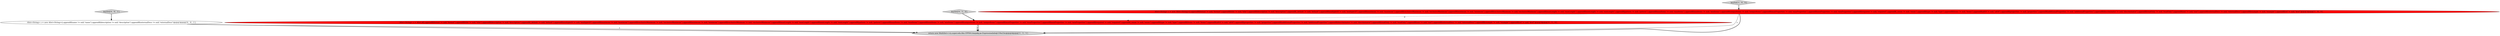 digraph {
0 [style = filled, label = "ASet<String> s = new ASet<String>().appendIf(format != null,\"format\").appendIf(title != null,\"title\").appendIf(description != null,\"description\").appendIf(_default != null,\"default\").appendIf(multipleOf != null,\"multipleOf\").appendIf(maximum != null,\"maximum\").appendIf(exclusiveMaximum != null,\"exclusiveMaximum\").appendIf(minimum != null,\"minimum\").appendIf(exclusiveMinimum != null,\"exclusiveMinimum\").appendIf(maxLength != null,\"maxLength\").appendIf(minLength != null,\"minLength\").appendIf(pattern != null,\"pattern\").appendIf(maxItems != null,\"maxItems\").appendIf(minItems != null,\"minItems\").appendIf(uniqueItems != null,\"uniqueItems\").appendIf(maxProperties != null,\"maxProperties\").appendIf(minProperties != null,\"minProperties\").appendIf(required != null,\"required\").appendIf(_enum != null,\"enum\").appendIf(type != null,\"type\").appendIf(items != null,\"items\").appendIf(allOf != null,\"allOf\").appendIf(properties != null,\"properties\").appendIf(additionalProperties != null,\"additionalProperties\").appendIf(discriminator != null,\"discriminator\").appendIf(readOnly != null,\"readOnly\").appendIf(xml != null,\"xml\").appendIf(externalDocs != null,\"externalDocs\").appendIf(example != null,\"example\").appendIf(ref != null,\"$ref\")@@@3@@@['1', '0', '0']", fillcolor = red, shape = ellipse image = "AAA1AAABBB1BBB"];
3 [style = filled, label = "ASet<String> s = ASet.of().appendIf(format != null,\"format\").appendIf(title != null,\"title\").appendIf(description != null,\"description\").appendIf(_default != null,\"default\").appendIf(multipleOf != null,\"multipleOf\").appendIf(maximum != null,\"maximum\").appendIf(exclusiveMaximum != null,\"exclusiveMaximum\").appendIf(minimum != null,\"minimum\").appendIf(exclusiveMinimum != null,\"exclusiveMinimum\").appendIf(maxLength != null,\"maxLength\").appendIf(minLength != null,\"minLength\").appendIf(pattern != null,\"pattern\").appendIf(maxItems != null,\"maxItems\").appendIf(minItems != null,\"minItems\").appendIf(uniqueItems != null,\"uniqueItems\").appendIf(maxProperties != null,\"maxProperties\").appendIf(minProperties != null,\"minProperties\").appendIf(required != null,\"required\").appendIf(_enum != null,\"enum\").appendIf(type != null,\"type\").appendIf(items != null,\"items\").appendIf(allOf != null,\"allOf\").appendIf(properties != null,\"properties\").appendIf(additionalProperties != null,\"additionalProperties\").appendIf(discriminator != null,\"discriminator\").appendIf(readOnly != null,\"readOnly\").appendIf(xml != null,\"xml\").appendIf(externalDocs != null,\"externalDocs\").appendIf(example != null,\"example\").appendIf(ref != null,\"$ref\")@@@3@@@['0', '1', '0']", fillcolor = red, shape = ellipse image = "AAA1AAABBB2BBB"];
1 [style = filled, label = "return new MultiSet<>(s,super.edu.fdu.CPPDG.tinypdg.pe.ExpressionInfo@159a33e)@@@4@@@['1', '1', '1']", fillcolor = lightgray, shape = ellipse image = "AAA0AAABBB1BBB"];
4 [style = filled, label = "keySet['0', '1', '0']", fillcolor = lightgray, shape = diamond image = "AAA0AAABBB2BBB"];
6 [style = filled, label = "ASet<String> s = new ASet<String>().appendIf(name != null,\"name\").appendIf(description != null,\"description\").appendIf(externalDocs != null,\"externalDocs\")@@@3@@@['0', '0', '1']", fillcolor = white, shape = ellipse image = "AAA0AAABBB3BBB"];
5 [style = filled, label = "keySet['0', '0', '1']", fillcolor = lightgray, shape = diamond image = "AAA0AAABBB3BBB"];
2 [style = filled, label = "keySet['1', '0', '0']", fillcolor = lightgray, shape = diamond image = "AAA0AAABBB1BBB"];
6->1 [style = bold, label=""];
4->3 [style = bold, label=""];
0->1 [style = solid, label="s"];
2->0 [style = bold, label=""];
3->1 [style = solid, label="s"];
0->3 [style = dashed, label="0"];
6->1 [style = solid, label="s"];
5->6 [style = bold, label=""];
3->1 [style = bold, label=""];
0->1 [style = bold, label=""];
}
